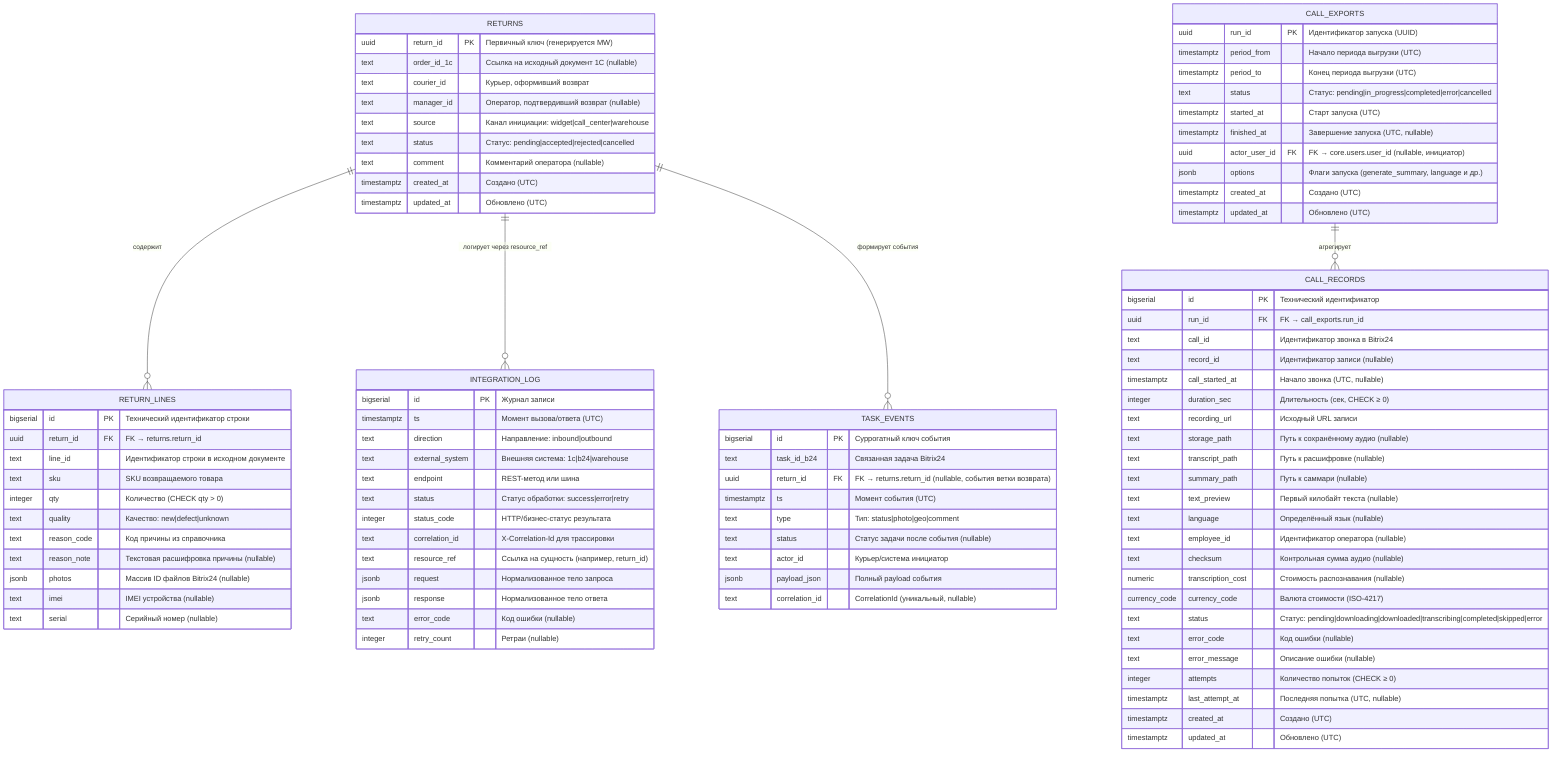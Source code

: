 erDiagram
    %% Возвраты и связанные артефакты наблюдаемости
    RETURNS {
        uuid return_id PK "Первичный ключ (генерируется MW)"
        text order_id_1c "Ссылка на исходный документ 1С (nullable)"
        text courier_id "Курьер, оформивший возврат"
        text manager_id "Оператор, подтвердивший возврат (nullable)"
        text source "Канал инициации: widget|call_center|warehouse"
        text status "Статус: pending|accepted|rejected|cancelled"
        text comment "Комментарий оператора (nullable)"
        timestamptz created_at "Создано (UTC)"
        timestamptz updated_at "Обновлено (UTC)"
    }

    RETURN_LINES {
        bigserial id PK "Технический идентификатор строки"
        uuid return_id FK "FK → returns.return_id"
        text line_id "Идентификатор строки в исходном документе"
        text sku "SKU возвращаемого товара"
        integer qty "Количество (CHECK qty > 0)"
        text quality "Качество: new|defect|unknown"
        text reason_code "Код причины из справочника"
        text reason_note "Текстовая расшифровка причины (nullable)"
        jsonb photos "Массив ID файлов Bitrix24 (nullable)"
        text imei "IMEI устройства (nullable)"
        text serial "Серийный номер (nullable)"
    }

    INTEGRATION_LOG {
        bigserial id PK "Журнал записи"
        timestamptz ts "Момент вызова/ответа (UTC)"
        text direction "Направление: inbound|outbound"
        text external_system "Внешняя система: 1c|b24|warehouse"
        text endpoint "REST-метод или шина"
        text status "Статус обработки: success|error|retry"
        integer status_code "HTTP/бизнес-статус результата"
        text correlation_id "X-Correlation-Id для трассировки"
        text resource_ref "Ссылка на сущность (например, return_id)"
        jsonb request "Нормализованное тело запроса"
        jsonb response "Нормализованное тело ответа"
        text error_code "Код ошибки (nullable)"
        integer retry_count "Ретраи (nullable)"
    }

    TASK_EVENTS {
        bigserial id PK "Суррогатный ключ события"
        text task_id_b24 "Связанная задача Bitrix24"
        uuid return_id FK "FK → returns.return_id (nullable, события ветки возврата)"
        timestamptz ts "Момент события (UTC)"
        text type "Тип: status|photo|geo|comment"
        text status "Статус задачи после события (nullable)"
        text actor_id "Курьер/система инициатор"
        jsonb payload_json "Полный payload события"
        text correlation_id "CorrelationId (уникальный, nullable)"
    }

    CALL_EXPORTS {
        uuid run_id PK "Идентификатор запуска (UUID)"
        timestamptz period_from "Начало периода выгрузки (UTC)"
        timestamptz period_to "Конец периода выгрузки (UTC)"
        text status "Статус: pending|in_progress|completed|error|cancelled"
        timestamptz started_at "Старт запуска (UTC)"
        timestamptz finished_at "Завершение запуска (UTC, nullable)"
        uuid actor_user_id FK "FK → core.users.user_id (nullable, инициатор)"
        jsonb options "Флаги запуска (generate_summary, language и др.)"
        timestamptz created_at "Создано (UTC)"
        timestamptz updated_at "Обновлено (UTC)"
    }

    CALL_RECORDS {
        bigserial id PK "Технический идентификатор"
        uuid run_id FK "FK → call_exports.run_id"
        text call_id "Идентификатор звонка в Bitrix24"
        text record_id "Идентификатор записи (nullable)"
        timestamptz call_started_at "Начало звонка (UTC, nullable)"
        integer duration_sec "Длительность (сек, CHECK ≥ 0)"
        text recording_url "Исходный URL записи"
        text storage_path "Путь к сохранённому аудио (nullable)"
        text transcript_path "Путь к расшифровке (nullable)"
        text summary_path "Путь к саммари (nullable)"
        text text_preview "Первый килобайт текста (nullable)"
        text language "Определённый язык (nullable)"
        text employee_id "Идентификатор оператора (nullable)"
        text checksum "Контрольная сумма аудио (nullable)"
        numeric transcription_cost "Стоимость распознавания (nullable)"
        currency_code currency_code "Валюта стоимости (ISO-4217)"
        text status "Статус: pending|downloading|downloaded|transcribing|completed|skipped|error"
        text error_code "Код ошибки (nullable)"
        text error_message "Описание ошибки (nullable)"
        integer attempts "Количество попыток (CHECK ≥ 0)"
        timestamptz last_attempt_at "Последняя попытка (UTC, nullable)"
        timestamptz created_at "Создано (UTC)"
        timestamptz updated_at "Обновлено (UTC)"
    }

    RETURNS ||--o{ RETURN_LINES : "содержит"
    RETURNS ||--o{ INTEGRATION_LOG : "логирует через resource_ref"
    RETURNS ||--o{ TASK_EVENTS : "формирует события"
    CALL_EXPORTS ||--o{ CALL_RECORDS : "агрегирует"
